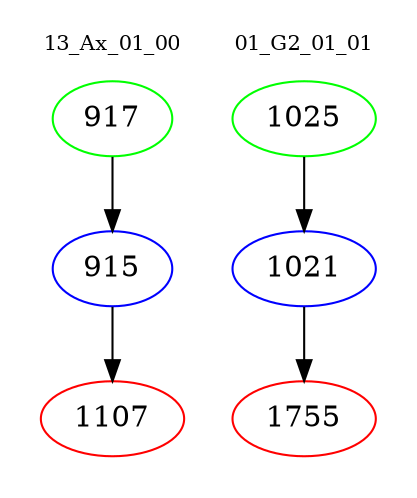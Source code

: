 digraph{
subgraph cluster_0 {
color = white
label = "13_Ax_01_00";
fontsize=10;
T0_917 [label="917", color="green"]
T0_917 -> T0_915 [color="black"]
T0_915 [label="915", color="blue"]
T0_915 -> T0_1107 [color="black"]
T0_1107 [label="1107", color="red"]
}
subgraph cluster_1 {
color = white
label = "01_G2_01_01";
fontsize=10;
T1_1025 [label="1025", color="green"]
T1_1025 -> T1_1021 [color="black"]
T1_1021 [label="1021", color="blue"]
T1_1021 -> T1_1755 [color="black"]
T1_1755 [label="1755", color="red"]
}
}
